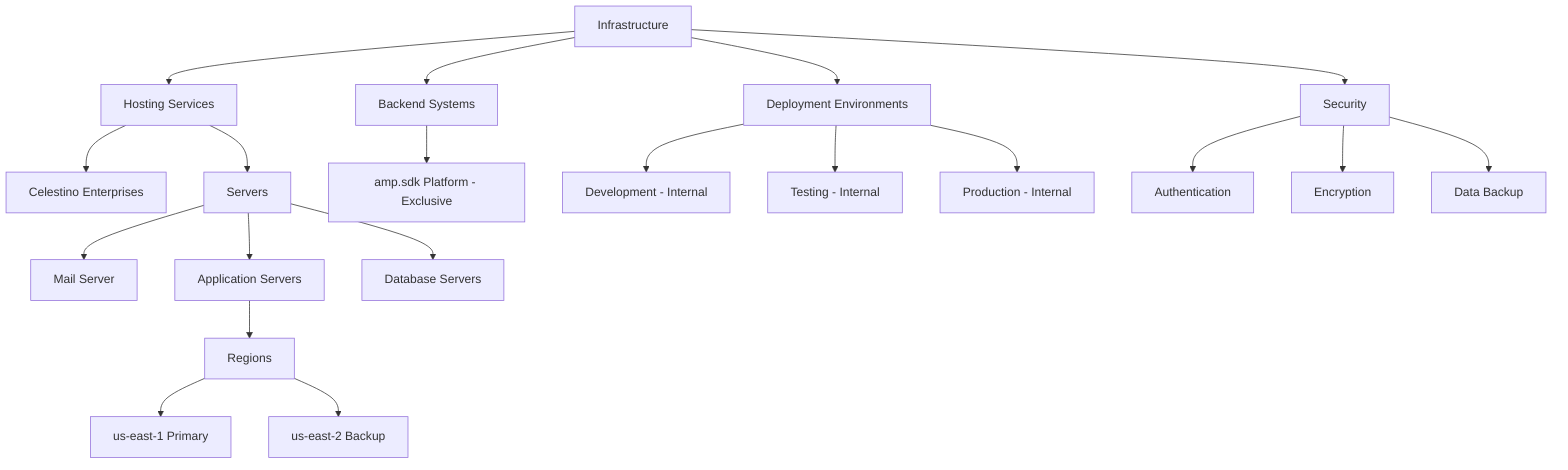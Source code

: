 flowchart TD
    INFRA[Infrastructure]
    INFRA --> HOSTING[Hosting Services]
    INFRA --> BACKEND[Backend Systems]
    INFRA --> ENVIRONMENTS[Deployment Environments]
    INFRA --> SECURITY[Security]
    
    HOSTING --> CELESTINO[Celestino Enterprises]
    HOSTING --> SERVERS[Servers]
    
    SERVERS --> MAIL[Mail Server]
    SERVERS --> APP[Application Servers]
    SERVERS --> DB[Database Servers]
    
    APP --> REGIONS[Regions]
    REGIONS --> PRIMARY[us-east-1 Primary]
    REGIONS --> BACKUP_REG[us-east-2 Backup]
    
    BACKEND --> AMP[amp.sdk Platform - Exclusive]
    
    ENVIRONMENTS --> DEV_ENV[Development - Internal]
    ENVIRONMENTS --> TEST_ENV[Testing - Internal]
    ENVIRONMENTS --> PROD_ENV[Production - Internal]
    
    SECURITY --> AUTH[Authentication]
    SECURITY --> ENCRYPT[Encryption]
    SECURITY --> BACKUP[Data Backup]